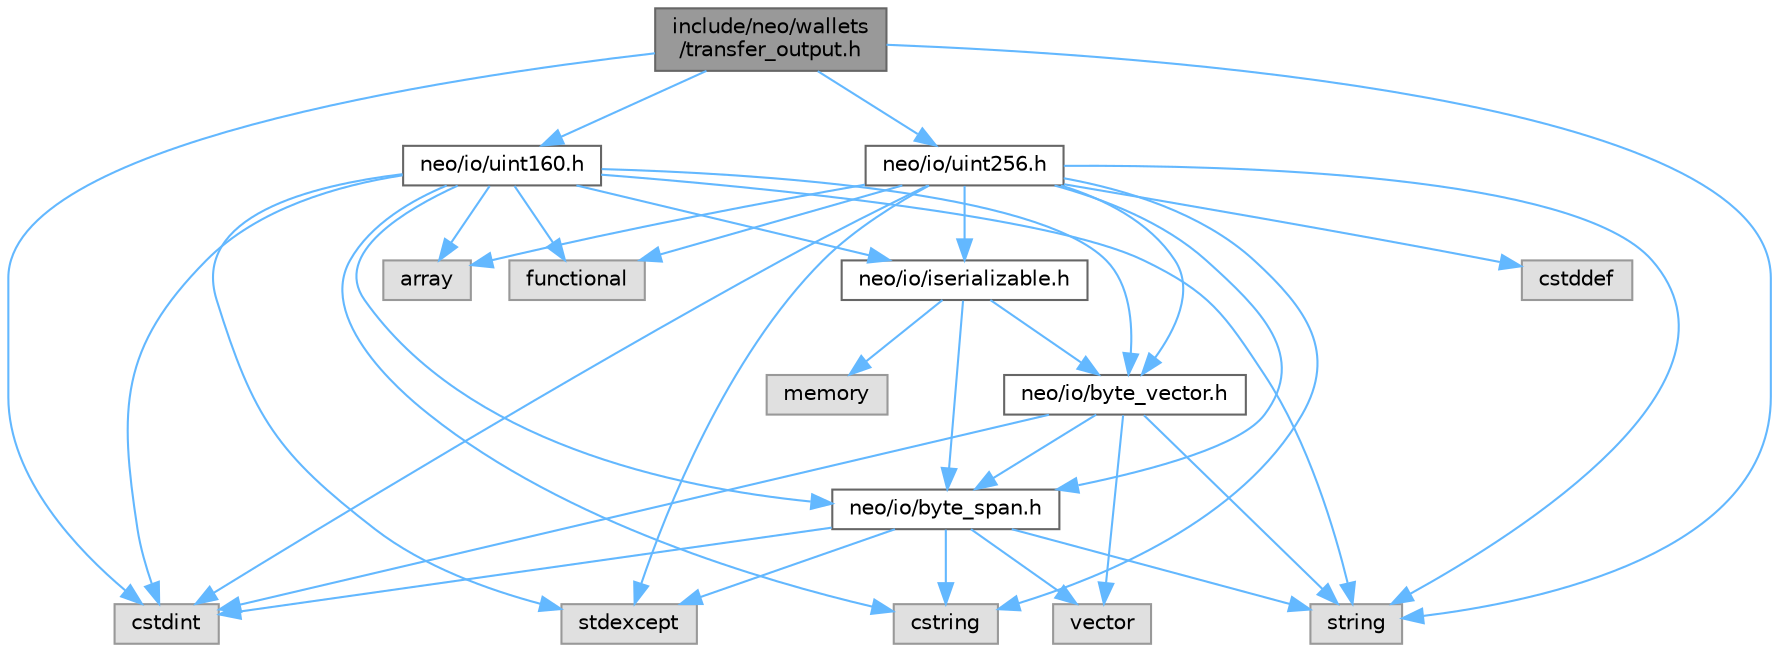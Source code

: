 digraph "include/neo/wallets/transfer_output.h"
{
 // LATEX_PDF_SIZE
  bgcolor="transparent";
  edge [fontname=Helvetica,fontsize=10,labelfontname=Helvetica,labelfontsize=10];
  node [fontname=Helvetica,fontsize=10,shape=box,height=0.2,width=0.4];
  Node1 [id="Node000001",label="include/neo/wallets\l/transfer_output.h",height=0.2,width=0.4,color="gray40", fillcolor="grey60", style="filled", fontcolor="black",tooltip=" "];
  Node1 -> Node2 [id="edge36_Node000001_Node000002",color="steelblue1",style="solid",tooltip=" "];
  Node2 [id="Node000002",label="neo/io/uint160.h",height=0.2,width=0.4,color="grey40", fillcolor="white", style="filled",URL="$uint160_8h.html",tooltip=" "];
  Node2 -> Node3 [id="edge37_Node000002_Node000003",color="steelblue1",style="solid",tooltip=" "];
  Node3 [id="Node000003",label="neo/io/byte_span.h",height=0.2,width=0.4,color="grey40", fillcolor="white", style="filled",URL="$io_2byte__span_8h.html",tooltip=" "];
  Node3 -> Node4 [id="edge38_Node000003_Node000004",color="steelblue1",style="solid",tooltip=" "];
  Node4 [id="Node000004",label="cstdint",height=0.2,width=0.4,color="grey60", fillcolor="#E0E0E0", style="filled",tooltip=" "];
  Node3 -> Node5 [id="edge39_Node000003_Node000005",color="steelblue1",style="solid",tooltip=" "];
  Node5 [id="Node000005",label="cstring",height=0.2,width=0.4,color="grey60", fillcolor="#E0E0E0", style="filled",tooltip=" "];
  Node3 -> Node6 [id="edge40_Node000003_Node000006",color="steelblue1",style="solid",tooltip=" "];
  Node6 [id="Node000006",label="stdexcept",height=0.2,width=0.4,color="grey60", fillcolor="#E0E0E0", style="filled",tooltip=" "];
  Node3 -> Node7 [id="edge41_Node000003_Node000007",color="steelblue1",style="solid",tooltip=" "];
  Node7 [id="Node000007",label="string",height=0.2,width=0.4,color="grey60", fillcolor="#E0E0E0", style="filled",tooltip=" "];
  Node3 -> Node8 [id="edge42_Node000003_Node000008",color="steelblue1",style="solid",tooltip=" "];
  Node8 [id="Node000008",label="vector",height=0.2,width=0.4,color="grey60", fillcolor="#E0E0E0", style="filled",tooltip=" "];
  Node2 -> Node9 [id="edge43_Node000002_Node000009",color="steelblue1",style="solid",tooltip=" "];
  Node9 [id="Node000009",label="neo/io/byte_vector.h",height=0.2,width=0.4,color="grey40", fillcolor="white", style="filled",URL="$io_2byte__vector_8h.html",tooltip=" "];
  Node9 -> Node3 [id="edge44_Node000009_Node000003",color="steelblue1",style="solid",tooltip=" "];
  Node9 -> Node4 [id="edge45_Node000009_Node000004",color="steelblue1",style="solid",tooltip=" "];
  Node9 -> Node7 [id="edge46_Node000009_Node000007",color="steelblue1",style="solid",tooltip=" "];
  Node9 -> Node8 [id="edge47_Node000009_Node000008",color="steelblue1",style="solid",tooltip=" "];
  Node2 -> Node10 [id="edge48_Node000002_Node000010",color="steelblue1",style="solid",tooltip=" "];
  Node10 [id="Node000010",label="neo/io/iserializable.h",height=0.2,width=0.4,color="grey40", fillcolor="white", style="filled",URL="$iserializable_8h.html",tooltip=" "];
  Node10 -> Node3 [id="edge49_Node000010_Node000003",color="steelblue1",style="solid",tooltip=" "];
  Node10 -> Node9 [id="edge50_Node000010_Node000009",color="steelblue1",style="solid",tooltip=" "];
  Node10 -> Node11 [id="edge51_Node000010_Node000011",color="steelblue1",style="solid",tooltip=" "];
  Node11 [id="Node000011",label="memory",height=0.2,width=0.4,color="grey60", fillcolor="#E0E0E0", style="filled",tooltip=" "];
  Node2 -> Node12 [id="edge52_Node000002_Node000012",color="steelblue1",style="solid",tooltip=" "];
  Node12 [id="Node000012",label="array",height=0.2,width=0.4,color="grey60", fillcolor="#E0E0E0", style="filled",tooltip=" "];
  Node2 -> Node4 [id="edge53_Node000002_Node000004",color="steelblue1",style="solid",tooltip=" "];
  Node2 -> Node5 [id="edge54_Node000002_Node000005",color="steelblue1",style="solid",tooltip=" "];
  Node2 -> Node13 [id="edge55_Node000002_Node000013",color="steelblue1",style="solid",tooltip=" "];
  Node13 [id="Node000013",label="functional",height=0.2,width=0.4,color="grey60", fillcolor="#E0E0E0", style="filled",tooltip=" "];
  Node2 -> Node6 [id="edge56_Node000002_Node000006",color="steelblue1",style="solid",tooltip=" "];
  Node2 -> Node7 [id="edge57_Node000002_Node000007",color="steelblue1",style="solid",tooltip=" "];
  Node1 -> Node14 [id="edge58_Node000001_Node000014",color="steelblue1",style="solid",tooltip=" "];
  Node14 [id="Node000014",label="neo/io/uint256.h",height=0.2,width=0.4,color="grey40", fillcolor="white", style="filled",URL="$uint256_8h.html",tooltip=" "];
  Node14 -> Node3 [id="edge59_Node000014_Node000003",color="steelblue1",style="solid",tooltip=" "];
  Node14 -> Node9 [id="edge60_Node000014_Node000009",color="steelblue1",style="solid",tooltip=" "];
  Node14 -> Node10 [id="edge61_Node000014_Node000010",color="steelblue1",style="solid",tooltip=" "];
  Node14 -> Node12 [id="edge62_Node000014_Node000012",color="steelblue1",style="solid",tooltip=" "];
  Node14 -> Node15 [id="edge63_Node000014_Node000015",color="steelblue1",style="solid",tooltip=" "];
  Node15 [id="Node000015",label="cstddef",height=0.2,width=0.4,color="grey60", fillcolor="#E0E0E0", style="filled",tooltip=" "];
  Node14 -> Node4 [id="edge64_Node000014_Node000004",color="steelblue1",style="solid",tooltip=" "];
  Node14 -> Node5 [id="edge65_Node000014_Node000005",color="steelblue1",style="solid",tooltip=" "];
  Node14 -> Node13 [id="edge66_Node000014_Node000013",color="steelblue1",style="solid",tooltip=" "];
  Node14 -> Node6 [id="edge67_Node000014_Node000006",color="steelblue1",style="solid",tooltip=" "];
  Node14 -> Node7 [id="edge68_Node000014_Node000007",color="steelblue1",style="solid",tooltip=" "];
  Node1 -> Node4 [id="edge69_Node000001_Node000004",color="steelblue1",style="solid",tooltip=" "];
  Node1 -> Node7 [id="edge70_Node000001_Node000007",color="steelblue1",style="solid",tooltip=" "];
}
